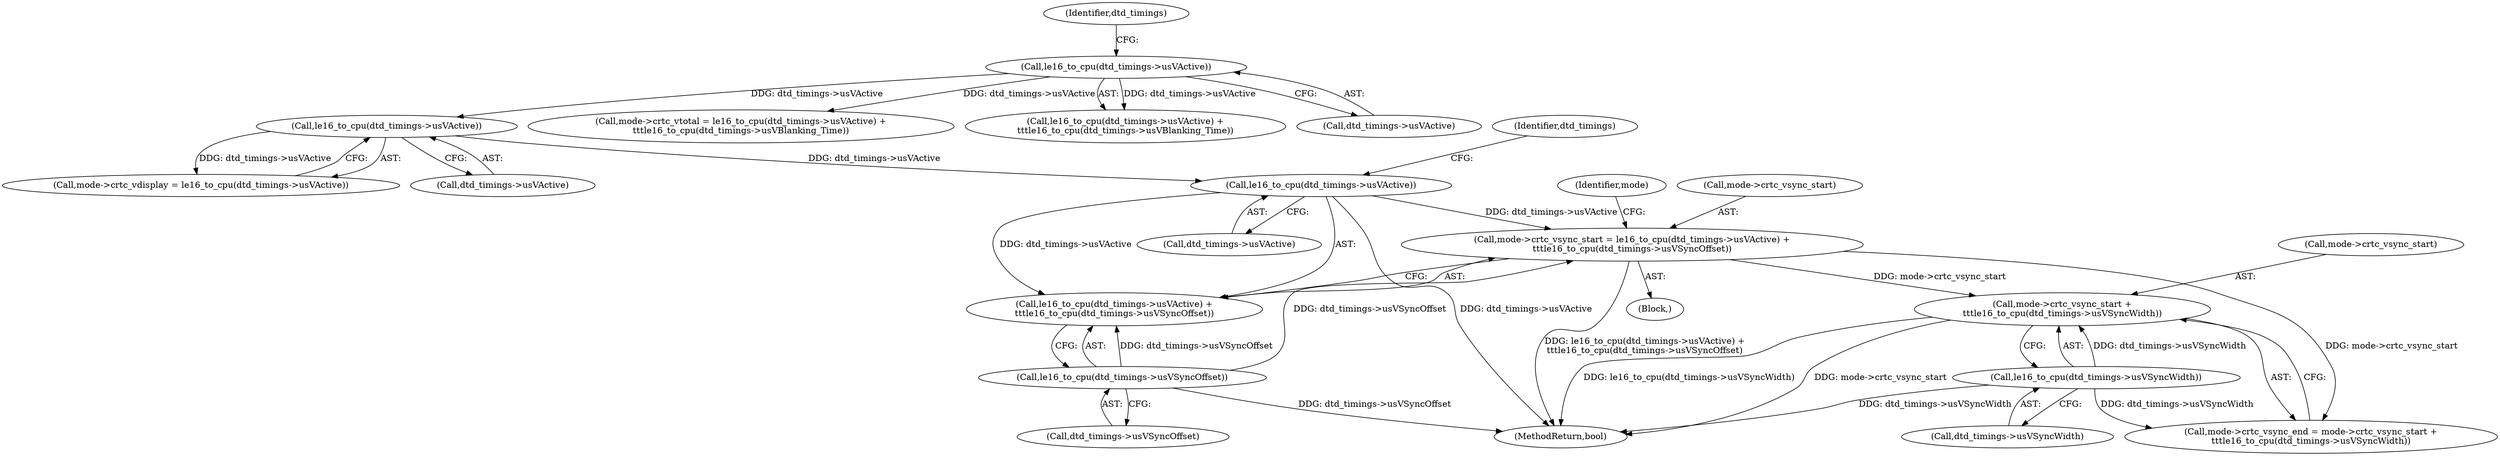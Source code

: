 digraph "0_linux_0031c41be5c529f8329e327b63cde92ba1284842@pointer" {
"1000479" [label="(Call,mode->crtc_vsync_start +\n\t\t\tle16_to_cpu(dtd_timings->usVSyncWidth))"];
"1000462" [label="(Call,mode->crtc_vsync_start = le16_to_cpu(dtd_timings->usVActive) +\n\t\t\tle16_to_cpu(dtd_timings->usVSyncOffset))"];
"1000467" [label="(Call,le16_to_cpu(dtd_timings->usVActive))"];
"1000458" [label="(Call,le16_to_cpu(dtd_timings->usVActive))"];
"1000446" [label="(Call,le16_to_cpu(dtd_timings->usVActive))"];
"1000471" [label="(Call,le16_to_cpu(dtd_timings->usVSyncOffset))"];
"1000483" [label="(Call,le16_to_cpu(dtd_timings->usVSyncWidth))"];
"1000452" [label="(Identifier,dtd_timings)"];
"1000467" [label="(Call,le16_to_cpu(dtd_timings->usVActive))"];
"1000473" [label="(Identifier,dtd_timings)"];
"1000458" [label="(Call,le16_to_cpu(dtd_timings->usVActive))"];
"1000472" [label="(Call,dtd_timings->usVSyncOffset)"];
"1000468" [label="(Call,dtd_timings->usVActive)"];
"1000466" [label="(Call,le16_to_cpu(dtd_timings->usVActive) +\n\t\t\tle16_to_cpu(dtd_timings->usVSyncOffset))"];
"1000441" [label="(Call,mode->crtc_vtotal = le16_to_cpu(dtd_timings->usVActive) +\n\t\t\tle16_to_cpu(dtd_timings->usVBlanking_Time))"];
"1000483" [label="(Call,le16_to_cpu(dtd_timings->usVSyncWidth))"];
"1000144" [label="(Block,)"];
"1000479" [label="(Call,mode->crtc_vsync_start +\n\t\t\tle16_to_cpu(dtd_timings->usVSyncWidth))"];
"1000459" [label="(Call,dtd_timings->usVActive)"];
"1000454" [label="(Call,mode->crtc_vdisplay = le16_to_cpu(dtd_timings->usVActive))"];
"1000446" [label="(Call,le16_to_cpu(dtd_timings->usVActive))"];
"1000480" [label="(Call,mode->crtc_vsync_start)"];
"1000445" [label="(Call,le16_to_cpu(dtd_timings->usVActive) +\n\t\t\tle16_to_cpu(dtd_timings->usVBlanking_Time))"];
"1000477" [label="(Identifier,mode)"];
"1000447" [label="(Call,dtd_timings->usVActive)"];
"1000462" [label="(Call,mode->crtc_vsync_start = le16_to_cpu(dtd_timings->usVActive) +\n\t\t\tle16_to_cpu(dtd_timings->usVSyncOffset))"];
"1000558" [label="(MethodReturn,bool)"];
"1000484" [label="(Call,dtd_timings->usVSyncWidth)"];
"1000471" [label="(Call,le16_to_cpu(dtd_timings->usVSyncOffset))"];
"1000475" [label="(Call,mode->crtc_vsync_end = mode->crtc_vsync_start +\n\t\t\tle16_to_cpu(dtd_timings->usVSyncWidth))"];
"1000463" [label="(Call,mode->crtc_vsync_start)"];
"1000479" -> "1000475"  [label="AST: "];
"1000479" -> "1000483"  [label="CFG: "];
"1000480" -> "1000479"  [label="AST: "];
"1000483" -> "1000479"  [label="AST: "];
"1000475" -> "1000479"  [label="CFG: "];
"1000479" -> "1000558"  [label="DDG: le16_to_cpu(dtd_timings->usVSyncWidth)"];
"1000479" -> "1000558"  [label="DDG: mode->crtc_vsync_start"];
"1000462" -> "1000479"  [label="DDG: mode->crtc_vsync_start"];
"1000483" -> "1000479"  [label="DDG: dtd_timings->usVSyncWidth"];
"1000462" -> "1000144"  [label="AST: "];
"1000462" -> "1000466"  [label="CFG: "];
"1000463" -> "1000462"  [label="AST: "];
"1000466" -> "1000462"  [label="AST: "];
"1000477" -> "1000462"  [label="CFG: "];
"1000462" -> "1000558"  [label="DDG: le16_to_cpu(dtd_timings->usVActive) +\n\t\t\tle16_to_cpu(dtd_timings->usVSyncOffset)"];
"1000467" -> "1000462"  [label="DDG: dtd_timings->usVActive"];
"1000471" -> "1000462"  [label="DDG: dtd_timings->usVSyncOffset"];
"1000462" -> "1000475"  [label="DDG: mode->crtc_vsync_start"];
"1000467" -> "1000466"  [label="AST: "];
"1000467" -> "1000468"  [label="CFG: "];
"1000468" -> "1000467"  [label="AST: "];
"1000473" -> "1000467"  [label="CFG: "];
"1000467" -> "1000558"  [label="DDG: dtd_timings->usVActive"];
"1000467" -> "1000466"  [label="DDG: dtd_timings->usVActive"];
"1000458" -> "1000467"  [label="DDG: dtd_timings->usVActive"];
"1000458" -> "1000454"  [label="AST: "];
"1000458" -> "1000459"  [label="CFG: "];
"1000459" -> "1000458"  [label="AST: "];
"1000454" -> "1000458"  [label="CFG: "];
"1000458" -> "1000454"  [label="DDG: dtd_timings->usVActive"];
"1000446" -> "1000458"  [label="DDG: dtd_timings->usVActive"];
"1000446" -> "1000445"  [label="AST: "];
"1000446" -> "1000447"  [label="CFG: "];
"1000447" -> "1000446"  [label="AST: "];
"1000452" -> "1000446"  [label="CFG: "];
"1000446" -> "1000441"  [label="DDG: dtd_timings->usVActive"];
"1000446" -> "1000445"  [label="DDG: dtd_timings->usVActive"];
"1000471" -> "1000466"  [label="AST: "];
"1000471" -> "1000472"  [label="CFG: "];
"1000472" -> "1000471"  [label="AST: "];
"1000466" -> "1000471"  [label="CFG: "];
"1000471" -> "1000558"  [label="DDG: dtd_timings->usVSyncOffset"];
"1000471" -> "1000466"  [label="DDG: dtd_timings->usVSyncOffset"];
"1000483" -> "1000484"  [label="CFG: "];
"1000484" -> "1000483"  [label="AST: "];
"1000483" -> "1000558"  [label="DDG: dtd_timings->usVSyncWidth"];
"1000483" -> "1000475"  [label="DDG: dtd_timings->usVSyncWidth"];
}
